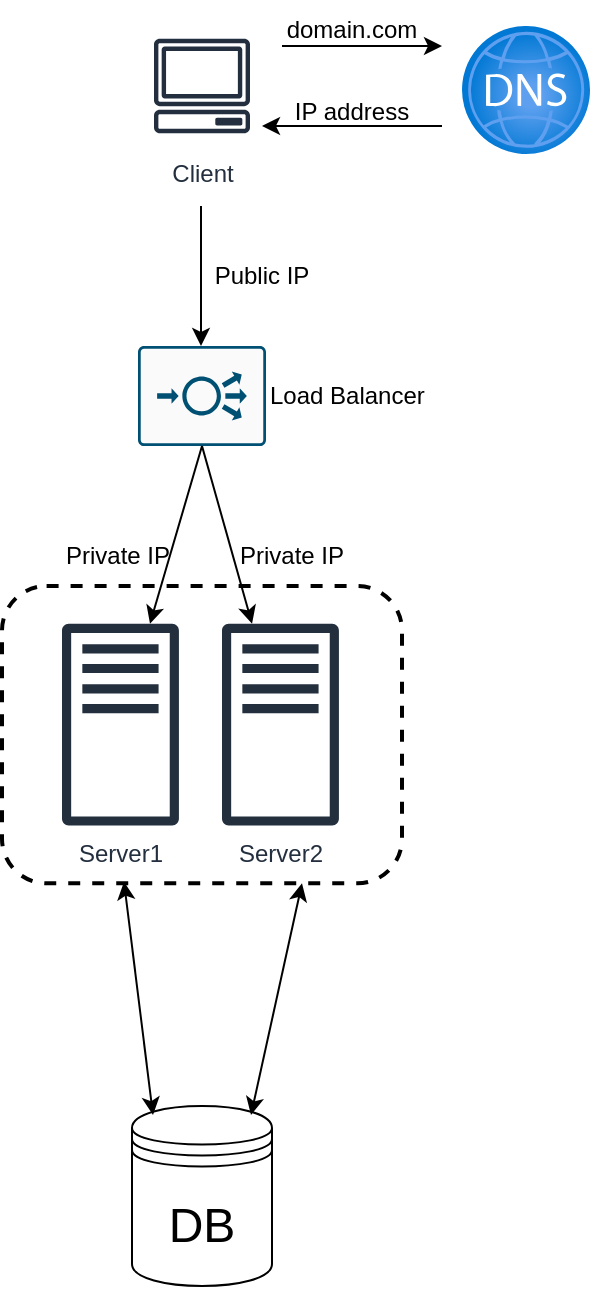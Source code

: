 <mxfile version="24.2.3" type="github">
  <diagram name="Page-1" id="aJdUUnHXH2kh8VmLgzIS">
    <mxGraphModel dx="1243" dy="831" grid="1" gridSize="10" guides="1" tooltips="1" connect="1" arrows="1" fold="1" page="1" pageScale="1" pageWidth="850" pageHeight="1100" math="0" shadow="0">
      <root>
        <mxCell id="0" />
        <mxCell id="1" parent="0" />
        <mxCell id="bp-vKxV_hlAgK0k2TYMo-3" value="" style="rounded=1;whiteSpace=wrap;html=1;dashed=1;strokeWidth=2;fillColor=none;" vertex="1" parent="1">
          <mxGeometry x="280" y="350" width="200" height="148.67" as="geometry" />
        </mxCell>
        <mxCell id="IRDAZbnhrmjxmqdq8_ro-2" value="" style="image;aspect=fixed;html=1;points=[];align=center;fontSize=12;image=img/lib/azure2/networking/DNS_Zones.svg;" parent="1" vertex="1">
          <mxGeometry x="510" y="70" width="64" height="64" as="geometry" />
        </mxCell>
        <mxCell id="IRDAZbnhrmjxmqdq8_ro-3" value="Client" style="sketch=0;outlineConnect=0;fontColor=#232F3E;gradientColor=none;strokeColor=#232F3E;fillColor=#ffffff;dashed=0;verticalLabelPosition=bottom;verticalAlign=top;align=center;html=1;fontSize=12;fontStyle=0;aspect=fixed;shape=mxgraph.aws4.resourceIcon;resIcon=mxgraph.aws4.client;" parent="1" vertex="1">
          <mxGeometry x="350" y="70" width="60" height="60" as="geometry" />
        </mxCell>
        <mxCell id="IRDAZbnhrmjxmqdq8_ro-4" value="" style="endArrow=classic;html=1;rounded=0;" parent="1" edge="1">
          <mxGeometry width="50" height="50" relative="1" as="geometry">
            <mxPoint x="420" y="80" as="sourcePoint" />
            <mxPoint x="500" y="80" as="targetPoint" />
          </mxGeometry>
        </mxCell>
        <mxCell id="IRDAZbnhrmjxmqdq8_ro-5" value="" style="endArrow=classic;html=1;rounded=0;" parent="1" edge="1">
          <mxGeometry width="50" height="50" relative="1" as="geometry">
            <mxPoint x="500" y="120" as="sourcePoint" />
            <mxPoint x="410" y="120" as="targetPoint" />
          </mxGeometry>
        </mxCell>
        <mxCell id="IRDAZbnhrmjxmqdq8_ro-6" value="domain.com" style="text;html=1;align=center;verticalAlign=middle;whiteSpace=wrap;rounded=0;" parent="1" vertex="1">
          <mxGeometry x="425" y="57" width="60" height="30" as="geometry" />
        </mxCell>
        <mxCell id="IRDAZbnhrmjxmqdq8_ro-7" value="IP address" style="text;html=1;align=center;verticalAlign=middle;whiteSpace=wrap;rounded=0;" parent="1" vertex="1">
          <mxGeometry x="425" y="98" width="60" height="30" as="geometry" />
        </mxCell>
        <mxCell id="IRDAZbnhrmjxmqdq8_ro-9" value="" style="endArrow=classic;html=1;rounded=0;" parent="1" edge="1">
          <mxGeometry width="50" height="50" relative="1" as="geometry">
            <mxPoint x="379.5" y="160" as="sourcePoint" />
            <mxPoint x="379.5" y="230" as="targetPoint" />
          </mxGeometry>
        </mxCell>
        <mxCell id="IGtKASbwkltZqIFQSp29-2" value="&lt;font style=&quot;font-size: 24px;&quot;&gt;DB&lt;/font&gt;" style="shape=datastore;whiteSpace=wrap;html=1;" parent="1" vertex="1">
          <mxGeometry x="345" y="610" width="70" height="90" as="geometry" />
        </mxCell>
        <mxCell id="bp-vKxV_hlAgK0k2TYMo-1" value="Server1" style="sketch=0;outlineConnect=0;fontColor=#232F3E;gradientColor=none;fillColor=#232F3D;strokeColor=none;dashed=0;verticalLabelPosition=bottom;verticalAlign=top;align=center;html=1;fontSize=12;fontStyle=0;aspect=fixed;pointerEvents=1;shape=mxgraph.aws4.traditional_server;strokeWidth=1;" vertex="1" parent="1">
          <mxGeometry x="310" y="368.67" width="58.46" height="101.33" as="geometry" />
        </mxCell>
        <mxCell id="bp-vKxV_hlAgK0k2TYMo-2" value="Server2" style="sketch=0;outlineConnect=0;fontColor=#232F3E;gradientColor=none;fillColor=#232F3D;strokeColor=none;dashed=0;verticalLabelPosition=bottom;verticalAlign=top;align=center;html=1;fontSize=12;fontStyle=0;aspect=fixed;pointerEvents=1;shape=mxgraph.aws4.traditional_server;strokeWidth=1;" vertex="1" parent="1">
          <mxGeometry x="390" y="368.67" width="58.46" height="101.33" as="geometry" />
        </mxCell>
        <mxCell id="bp-vKxV_hlAgK0k2TYMo-5" value="" style="endArrow=classic;startArrow=classic;html=1;rounded=0;exitX=0.15;exitY=0.05;exitDx=0;exitDy=0;entryX=0.305;entryY=0.995;entryDx=0;entryDy=0;entryPerimeter=0;exitPerimeter=0;" edge="1" parent="1" source="IGtKASbwkltZqIFQSp29-2" target="bp-vKxV_hlAgK0k2TYMo-3">
          <mxGeometry width="50" height="50" relative="1" as="geometry">
            <mxPoint x="160" y="630" as="sourcePoint" />
            <mxPoint x="210" y="580" as="targetPoint" />
          </mxGeometry>
        </mxCell>
        <mxCell id="bp-vKxV_hlAgK0k2TYMo-6" value="" style="endArrow=classic;startArrow=classic;html=1;rounded=0;exitX=0.85;exitY=0.05;exitDx=0;exitDy=0;entryX=0.75;entryY=1;entryDx=0;entryDy=0;exitPerimeter=0;" edge="1" parent="1" source="IGtKASbwkltZqIFQSp29-2" target="bp-vKxV_hlAgK0k2TYMo-3">
          <mxGeometry width="50" height="50" relative="1" as="geometry">
            <mxPoint x="400" y="450" as="sourcePoint" />
            <mxPoint x="460" y="550" as="targetPoint" />
          </mxGeometry>
        </mxCell>
        <mxCell id="bp-vKxV_hlAgK0k2TYMo-7" value="Load Balancer" style="sketch=0;points=[[0.015,0.015,0],[0.985,0.015,0],[0.985,0.985,0],[0.015,0.985,0],[0.25,0,0],[0.5,0,0],[0.75,0,0],[1,0.25,0],[1,0.5,0],[1,0.75,0],[0.75,1,0],[0.5,1,0],[0.25,1,0],[0,0.75,0],[0,0.5,0],[0,0.25,0]];verticalLabelPosition=middle;html=1;verticalAlign=middle;aspect=fixed;align=left;pointerEvents=1;shape=mxgraph.cisco19.rect;prIcon=load_balancer;fillColor=#FAFAFA;strokeColor=#005073;labelPosition=right;" vertex="1" parent="1">
          <mxGeometry x="348" y="230" width="64" height="50" as="geometry" />
        </mxCell>
        <mxCell id="bp-vKxV_hlAgK0k2TYMo-8" value="" style="endArrow=classic;html=1;rounded=0;exitX=0.5;exitY=1;exitDx=0;exitDy=0;exitPerimeter=0;" edge="1" parent="1" source="bp-vKxV_hlAgK0k2TYMo-7" target="bp-vKxV_hlAgK0k2TYMo-1">
          <mxGeometry width="50" height="50" relative="1" as="geometry">
            <mxPoint x="190" y="300" as="sourcePoint" />
            <mxPoint x="240" y="250" as="targetPoint" />
          </mxGeometry>
        </mxCell>
        <mxCell id="bp-vKxV_hlAgK0k2TYMo-9" value="" style="endArrow=classic;html=1;rounded=0;exitX=0.5;exitY=1;exitDx=0;exitDy=0;exitPerimeter=0;" edge="1" parent="1" source="bp-vKxV_hlAgK0k2TYMo-7" target="bp-vKxV_hlAgK0k2TYMo-2">
          <mxGeometry width="50" height="50" relative="1" as="geometry">
            <mxPoint x="359" y="289" as="sourcePoint" />
            <mxPoint x="353" y="379" as="targetPoint" />
          </mxGeometry>
        </mxCell>
        <mxCell id="bp-vKxV_hlAgK0k2TYMo-10" value="Private IP" style="text;html=1;align=center;verticalAlign=middle;whiteSpace=wrap;rounded=0;" vertex="1" parent="1">
          <mxGeometry x="395" y="320" width="60" height="30" as="geometry" />
        </mxCell>
        <mxCell id="bp-vKxV_hlAgK0k2TYMo-11" value="Private IP" style="text;html=1;align=center;verticalAlign=middle;whiteSpace=wrap;rounded=0;" vertex="1" parent="1">
          <mxGeometry x="308.46" y="320" width="60" height="30" as="geometry" />
        </mxCell>
        <mxCell id="bp-vKxV_hlAgK0k2TYMo-12" value="Public&lt;span style=&quot;background-color: initial;&quot;&gt;&amp;nbsp;IP&lt;/span&gt;" style="text;html=1;align=center;verticalAlign=middle;whiteSpace=wrap;rounded=0;" vertex="1" parent="1">
          <mxGeometry x="380" y="180" width="60" height="30" as="geometry" />
        </mxCell>
      </root>
    </mxGraphModel>
  </diagram>
</mxfile>
